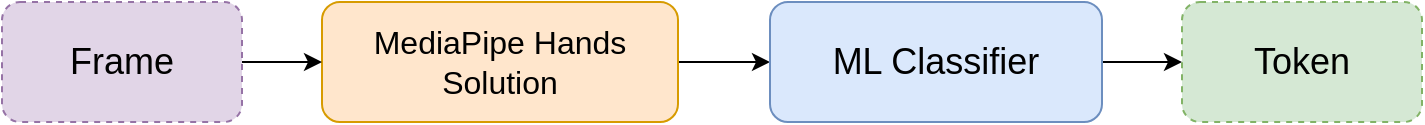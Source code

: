 <mxfile version="16.4.5" type="device"><diagram id="1JYU5tzefgO-P0JHr6zS" name="Page-1"><mxGraphModel dx="877" dy="525" grid="1" gridSize="10" guides="1" tooltips="1" connect="1" arrows="1" fold="1" page="1" pageScale="1" pageWidth="827" pageHeight="1169" math="0" shadow="0"><root><mxCell id="0"/><mxCell id="1" parent="0"/><mxCell id="CXgq-jEnA9lCVynzGmzy-6" style="edgeStyle=orthogonalEdgeStyle;rounded=0;orthogonalLoop=1;jettySize=auto;html=1;entryX=0;entryY=0.5;entryDx=0;entryDy=0;" parent="1" source="CXgq-jEnA9lCVynzGmzy-1" target="CXgq-jEnA9lCVynzGmzy-4" edge="1"><mxGeometry relative="1" as="geometry"/></mxCell><mxCell id="CXgq-jEnA9lCVynzGmzy-1" value="&lt;font style=&quot;font-size: 16px&quot;&gt;MediaPipe Hands Solution&lt;/font&gt;" style="rounded=1;whiteSpace=wrap;html=1;fillColor=#ffe6cc;strokeColor=#d79b00;" parent="1" vertex="1"><mxGeometry x="210" y="240" width="178" height="60" as="geometry"/></mxCell><mxCell id="CXgq-jEnA9lCVynzGmzy-5" style="edgeStyle=orthogonalEdgeStyle;rounded=0;orthogonalLoop=1;jettySize=auto;html=1;entryX=0;entryY=0.5;entryDx=0;entryDy=0;" parent="1" source="CXgq-jEnA9lCVynzGmzy-3" target="CXgq-jEnA9lCVynzGmzy-1" edge="1"><mxGeometry relative="1" as="geometry"/></mxCell><mxCell id="CXgq-jEnA9lCVynzGmzy-3" value="&lt;font style=&quot;font-size: 18px&quot;&gt;Frame&lt;/font&gt;" style="rounded=1;whiteSpace=wrap;html=1;dashed=1;fillColor=#e1d5e7;strokeColor=#9673a6;" parent="1" vertex="1"><mxGeometry x="50" y="240" width="120" height="60" as="geometry"/></mxCell><mxCell id="CXgq-jEnA9lCVynzGmzy-7" style="edgeStyle=orthogonalEdgeStyle;rounded=0;orthogonalLoop=1;jettySize=auto;html=1;entryX=0;entryY=0.5;entryDx=0;entryDy=0;" parent="1" source="CXgq-jEnA9lCVynzGmzy-4" edge="1" target="CXgq-jEnA9lCVynzGmzy-8"><mxGeometry relative="1" as="geometry"><mxPoint x="604" y="270" as="targetPoint"/></mxGeometry></mxCell><mxCell id="CXgq-jEnA9lCVynzGmzy-4" value="&lt;font style=&quot;font-size: 18px&quot;&gt;ML Classifier&lt;/font&gt;" style="rounded=1;whiteSpace=wrap;html=1;fillColor=#dae8fc;strokeColor=#6c8ebf;" parent="1" vertex="1"><mxGeometry x="434" y="240" width="166" height="60" as="geometry"/></mxCell><mxCell id="CXgq-jEnA9lCVynzGmzy-8" value="&lt;font style=&quot;font-size: 18px&quot;&gt;Token&lt;/font&gt;" style="rounded=1;whiteSpace=wrap;html=1;dashed=1;fillColor=#d5e8d4;strokeColor=#82b366;" parent="1" vertex="1"><mxGeometry x="640" y="240" width="120" height="60" as="geometry"/></mxCell></root></mxGraphModel></diagram></mxfile>